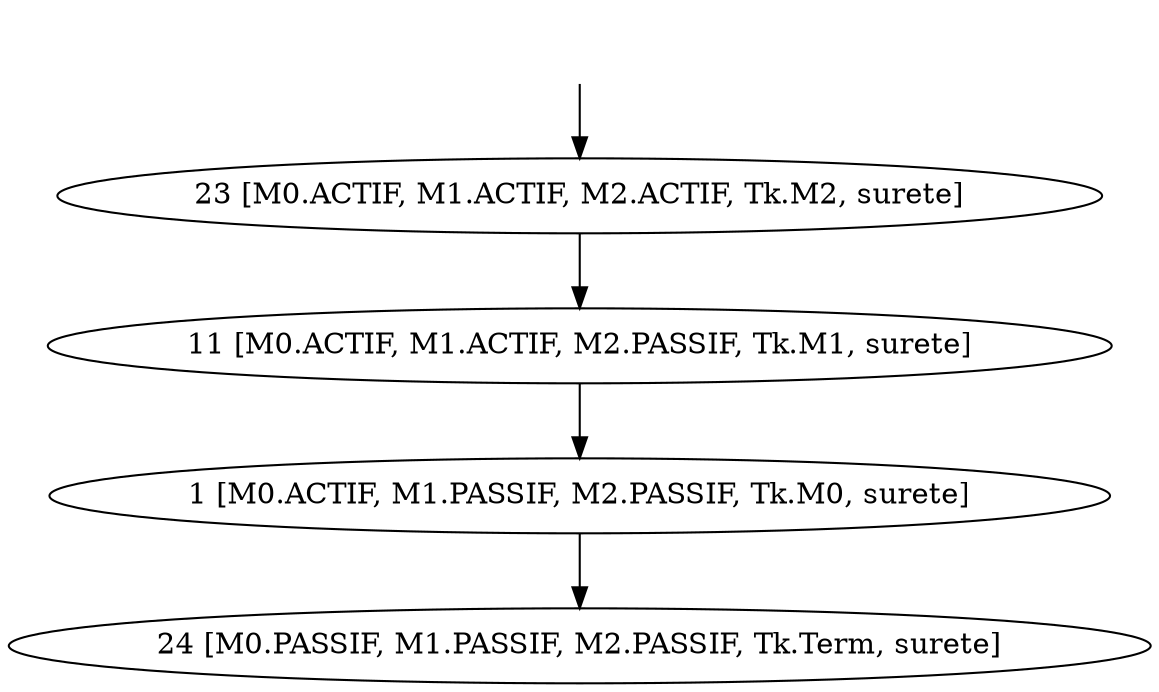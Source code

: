 digraph system {
_23[label="", shape=none ];
_23->23;
23 [label= "23 [M0.ACTIF, M1.ACTIF, M2.ACTIF, Tk.M2, surete]"];
11 [label= "11 [M0.ACTIF, M1.ACTIF, M2.PASSIF, Tk.M1, surete]"];
1 [label= "1 [M0.ACTIF, M1.PASSIF, M2.PASSIF, Tk.M0, surete]"];
24 [label= "24 [M0.PASSIF, M1.PASSIF, M2.PASSIF, Tk.Term, surete]"];
23->11 [label= ""];
11->1 [label= ""];
1->24 [label= ""];
}

